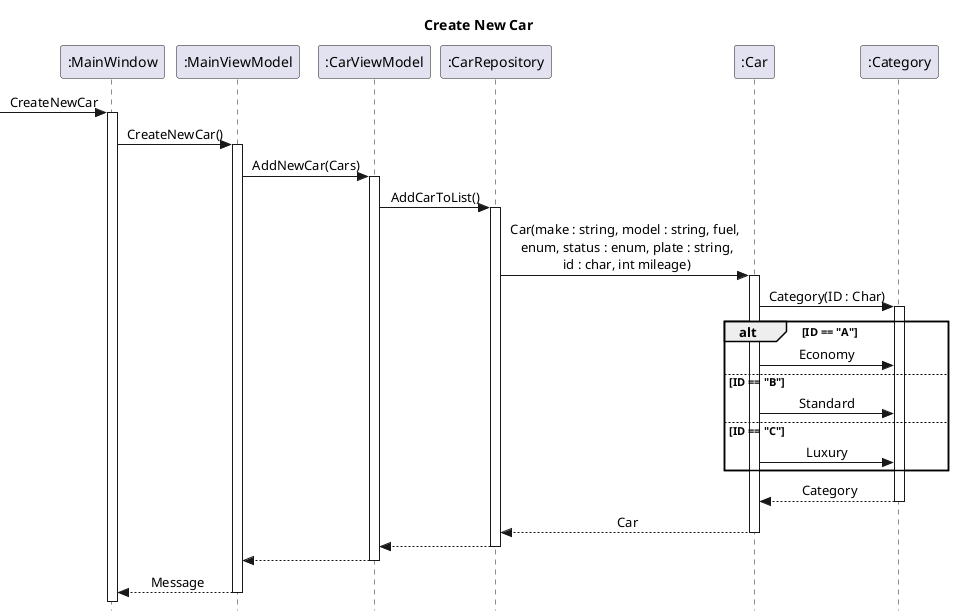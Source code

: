 @startuml Create New Car
skinparam style strictuml
skinparam sequenceMessageAlign center
title Create New Car

participant ":MainWindow" as MW
participant ":MainViewModel" as MVM
participant ":CarViewModel" as CVM
participant ":CarRepository" as CR
participant ":Car" as CA
participant ":Category" as CAT

-> MW ++: CreateNewCar    
    MW -> MVM ++: CreateNewCar()
        MVM -> CVM ++: AddNewCar(Cars)
            CVM -> CR ++: AddCarToList()
                CR -> CA ++: Car(make : string, model : string, fuel,\n enum, status : enum, plate : string,\n id : char, int mileage)
                CA -> CAT ++: Category(ID : Char)
                
                alt ID == "A"
                    CA -> CAT: Economy
                else ID == "B"
                    CA -> CAT: Standard
                else ID == "C"
                    CA -> CAT: Luxury
                end
                return Category
            return Car
        return
        return
        return Message
@enduml